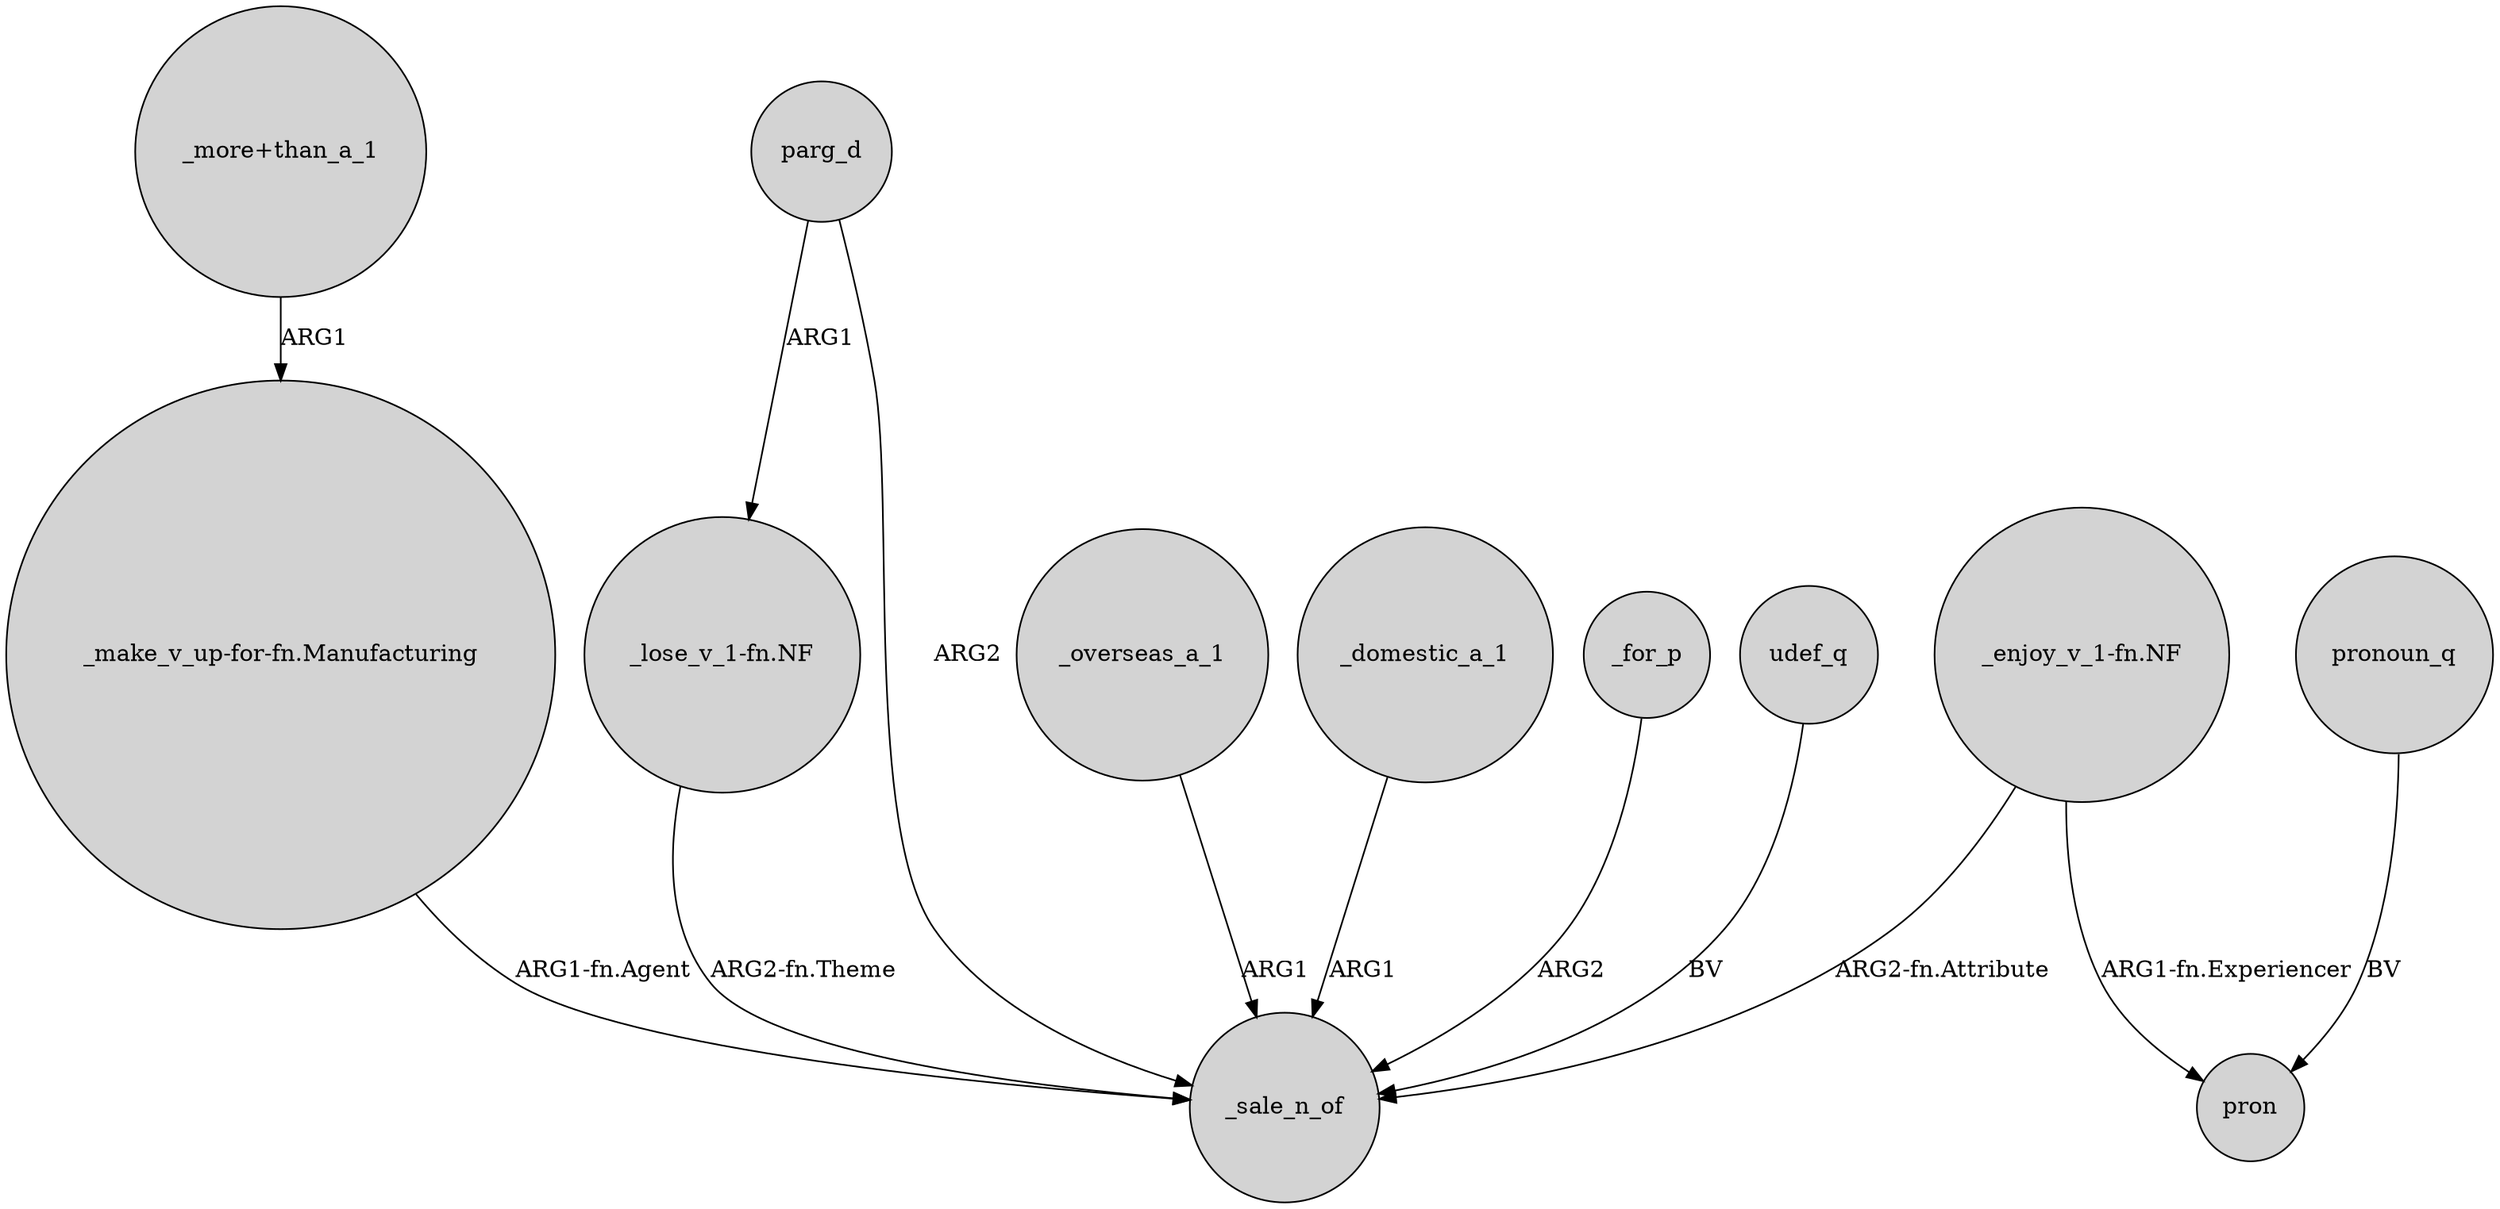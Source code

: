 digraph {
	node [shape=circle style=filled]
	"_enjoy_v_1-fn.NF" -> _sale_n_of [label="ARG2-fn.Attribute"]
	"_make_v_up-for-fn.Manufacturing" -> _sale_n_of [label="ARG1-fn.Agent"]
	"_enjoy_v_1-fn.NF" -> pron [label="ARG1-fn.Experiencer"]
	parg_d -> _sale_n_of [label=ARG2]
	_overseas_a_1 -> _sale_n_of [label=ARG1]
	"_lose_v_1-fn.NF" -> _sale_n_of [label="ARG2-fn.Theme"]
	_domestic_a_1 -> _sale_n_of [label=ARG1]
	parg_d -> "_lose_v_1-fn.NF" [label=ARG1]
	_for_p -> _sale_n_of [label=ARG2]
	"_more+than_a_1" -> "_make_v_up-for-fn.Manufacturing" [label=ARG1]
	udef_q -> _sale_n_of [label=BV]
	pronoun_q -> pron [label=BV]
}
